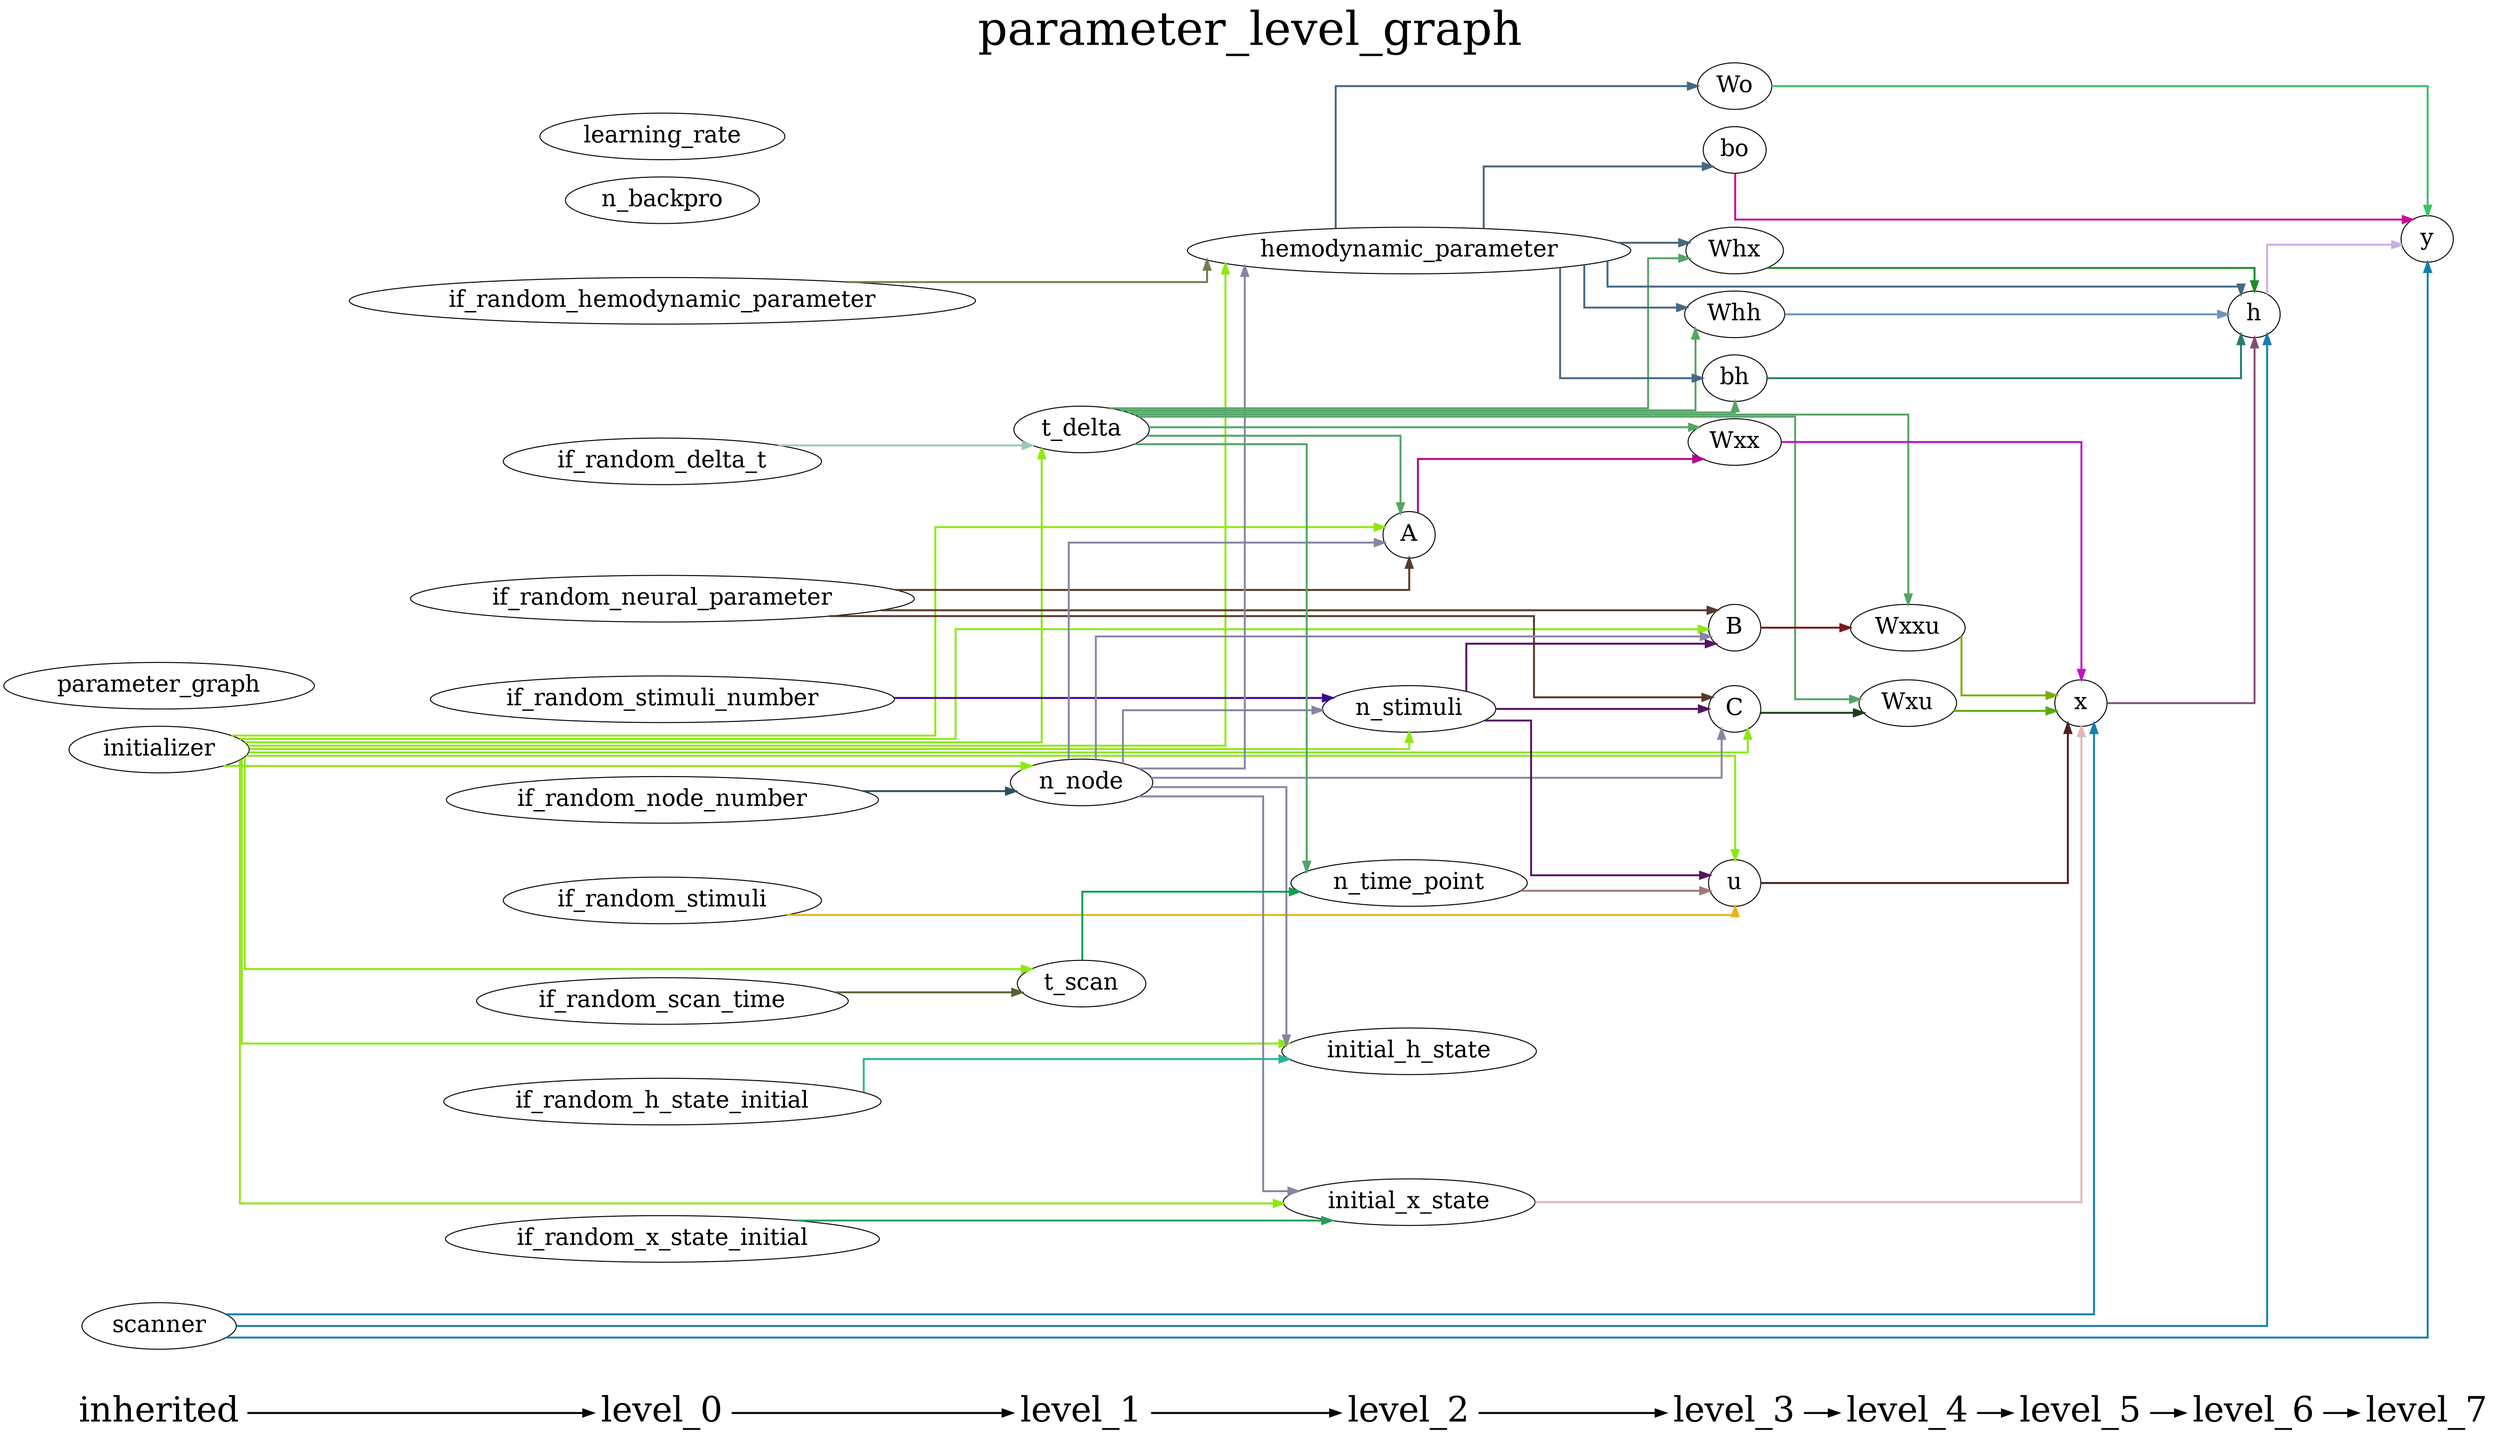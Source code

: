 digraph G {
          splines=ortho;
          fontsize = 48;
          rankdir = "LR";
          node[fontsize=24];
          edge[penwidth=2];
          {
          node [shape=plaintext fontsize=36];
          inherited -> 
          level_0 -> 
          level_1 -> 
          level_2 -> 
          level_3 -> 
          level_4 -> 
          level_5 -> 
          level_6 -> 
          level_7
          }
          {rank = same;
          inherited;
          initializer;
          parameter_graph;
          scanner;
          }
          {rank = same;
          level_0;
          if_random_neural_parameter;
          if_random_hemodynamic_parameter;
          if_random_x_state_initial;
          if_random_h_state_initial;
          if_random_stimuli;
          if_random_node_number;
          if_random_stimuli_number;
          if_random_delta_t;
          if_random_scan_time;
          n_backpro;
          learning_rate;
          }
          {rank = same;
          level_1;
          n_node;
          t_delta;
          t_scan;
          }
          {rank = same;
          level_2;
          n_time_point;
          n_stimuli;
          A;
          hemodynamic_parameter;
          initial_x_state;
          initial_h_state;
          }
          {rank = same;
          level_3;
          u;
          B;
          C;
          Wxx;
          Whx;
          Whh;
          bh;
          Wo;
          bo;
          }
          {rank = same;
          level_4;
          Wxxu;
          Wxu;
          }
          {rank = same;
          level_5;
          x;
          }
          {rank = same;
          level_6;
          h;
          }
          {rank = same;
          level_7;
          y;
          }
          x -> h [color="#844E74"];
          parameter_graph ;
          if_random_stimuli -> u [color="#E5B41C"];
          h -> y [color="#CBAEE9"];
          B -> Wxxu [color="#7C191C"];
          learning_rate ;
          n_backpro ;
          if_random_x_state_initial -> initial_x_state [color="#24A05A"];
          if_random_hemodynamic_parameter -> hemodynamic_parameter [color="#797951"];
          bh -> h [color="#267C70"];
          n_stimuli -> C [color="#561463"];
          n_stimuli -> u [color="#561463"];
          n_stimuli -> B [color="#561463"];
          if_random_neural_parameter -> A [color="#573A2C"];
          if_random_neural_parameter -> C [color="#573A2C"];
          if_random_neural_parameter -> B [color="#573A2C"];
          Wxxu -> x [color="#7BAE04"];
          if_random_node_number -> n_node [color="#2A5062"];
          if_random_scan_time -> t_scan [color="#526230"];
          Wxu -> x [color="#5AAA09"];
          if_random_h_state_initial -> initial_h_state [color="#2AB593"];
          Whh -> h [color="#6A96BC"];
          t_scan -> n_time_point [color="#10A054"];
          t_delta -> Wxxu [color="#54A466"];
          t_delta -> bh [color="#54A466"];
          t_delta -> Wxx [color="#54A466"];
          t_delta -> Whh [color="#54A466"];
          t_delta -> n_time_point [color="#54A466"];
          t_delta -> A [color="#54A466"];
          t_delta -> Wxu [color="#54A466"];
          t_delta -> Whx [color="#54A466"];
          n_time_point -> u [color="#A07A75"];
          y ;
          if_random_delta_t -> t_delta [color="#A0C7B6"];
          A -> Wxx [color="#B2058B"];
          bo -> y [color="#C90B99"];
          C -> Wxu [color="#18401B"];
          initial_x_state -> x [color="#E2B6BA"];
          n_node -> n_stimuli [color="#8686A2"];
          n_node -> hemodynamic_parameter [color="#8686A2"];
          n_node -> A [color="#8686A2"];
          n_node -> C [color="#8686A2"];
          n_node -> initial_x_state [color="#8686A2"];
          n_node -> initial_h_state [color="#8686A2"];
          n_node -> B [color="#8686A2"];
          scanner -> x [color="#137EB1"];
          scanner -> h [color="#137EB1"];
          scanner -> y [color="#137EB1"];
          u -> x [color="#4E2121"];
          if_random_stimuli_number -> n_stimuli [color="#3A0690"];
          initial_h_state ;
          Wxx -> x [color="#C213C9"];
          hemodynamic_parameter -> bo [color="#456884"];
          hemodynamic_parameter -> h [color="#456884"];
          hemodynamic_parameter -> bh [color="#456884"];
          hemodynamic_parameter -> Whh [color="#456884"];
          hemodynamic_parameter -> Wo [color="#456884"];
          hemodynamic_parameter -> Whx [color="#456884"];
          initializer -> n_stimuli [color="#8CE910"];
          initializer -> hemodynamic_parameter [color="#8CE910"];
          initializer -> t_delta [color="#8CE910"];
          initializer -> A [color="#8CE910"];
          initializer -> C [color="#8CE910"];
          initializer -> initial_x_state [color="#8CE910"];
          initializer -> n_node [color="#8CE910"];
          initializer -> u [color="#8CE910"];
          initializer -> initial_h_state [color="#8CE910"];
          initializer -> t_scan [color="#8CE910"];
          initializer -> B [color="#8CE910"];
          Whx -> h [color="#1E8A2A"];
          Wo -> y [color="#39C360"];
          labelloc = "t";
          label = "parameter_level_graph";
}